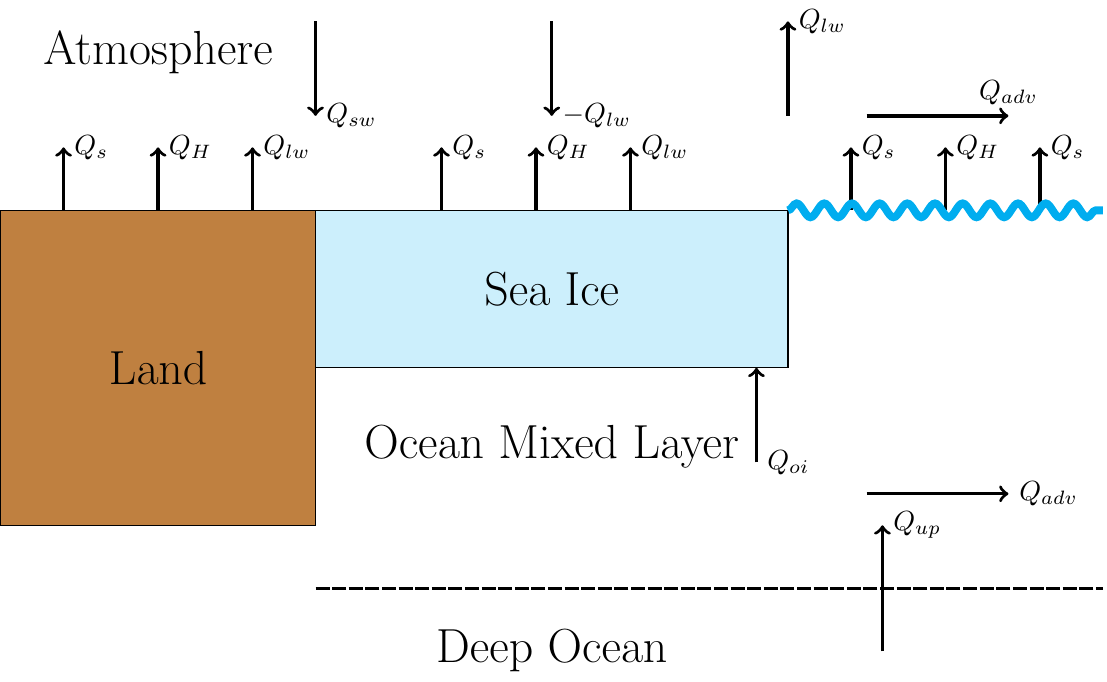 \documentclass[crop,tikz]{standalone}
\usepackage{tikz}
\usetikzlibrary{decorations.pathmorphing}
\begin{document}


\begin{tikzpicture}[scale = 4]
\draw[fill=cyan!20] (1,0.5) rectangle (2.5,1); 
\draw[fill=brown] (0,0) rectangle (1,1); 

\draw[dashed, very thick] (1, -0.2) rectangle (3.5,-0.2); 

%---- Atmospheric fluxes
\draw[->, very thick] (0.2, 1) -- (0.2, 1.2) node[right] {$Q_s$};
\draw[->, very thick] (0.5, 1) -- (0.5, 1.2) node[right] {$Q_H$};
\draw[->, very thick] (0.8, 1) -- (0.8, 1.2)  node[right] {$Q_{lw}$};


\draw[->, very thick] (1.1+0.3, 1) -- (1.1+0.3, 1.2) node[right] {$Q_s$};
\draw[->, very thick] (1.4+0.3, 1) -- (1.4+0.3, 1.2) node[right] {$Q_H$};
\draw[->, very thick] (1.7+0.3, 1) -- (1.7+0.3, 1.2) node[right] {$Q_{lw}$};

\draw[->, very thick] (1.1+1.6, 1) -- (1.1+1.6, 1.2)node[right] {$Q_s$};
\draw[->, very thick] (1.4+1.6, 1) -- (1.4+1.6, 1.2)node[right] {$Q_H$};
\draw[->, very thick] (1.7+1.6, 1) -- (1.7+1.6, 1.2)node[right] {$Q_s$};


\draw[->, very thick] (1, 1.6) -- (1, 1.3)node[right] {$Q_{sw}$};
\draw[->, very thick] (1.75, 1.6) -- (1.75, 1.3) node[right] {$-Q_{lw}$};
\draw[->, very thick] (2.5, 1.3) -- (2.5, 1.6) node[right] {$Q_{lw}$};

\draw[->, very thick] (2.75, 1.3) -- (3.2, 1.3) node[above] {$Q_{adv}$};;

%--- Oceanic fluxes
\draw[->, very thick] (2.4, 0.2) node[right] {$Q_{oi}$} -- (2.4, 0.5);
\draw[->, very thick] (2.8, -0.4) -- (2.8, 0) node[right] {$Q_{up}$};
\draw[->, very thick] (2.75, 0.1) -- (3.2, 0.1) node[right] {$Q_{adv}$};
\draw[decorate,decoration=snake,cyan, line width = 1mm]  (2.5,1) - - (3.5,1) ;


\node at (0.5,0.5) {\LARGE Land};
\node at (1.75,0.75) {\LARGE Sea Ice};
\node at (1.75,0.25) {\LARGE Ocean Mixed Layer};
\node at (1.75,-0.4) {\LARGE Deep Ocean};
\node at (0.5,1.5) {\LARGE Atmosphere};




\end{tikzpicture}

\end{document}
